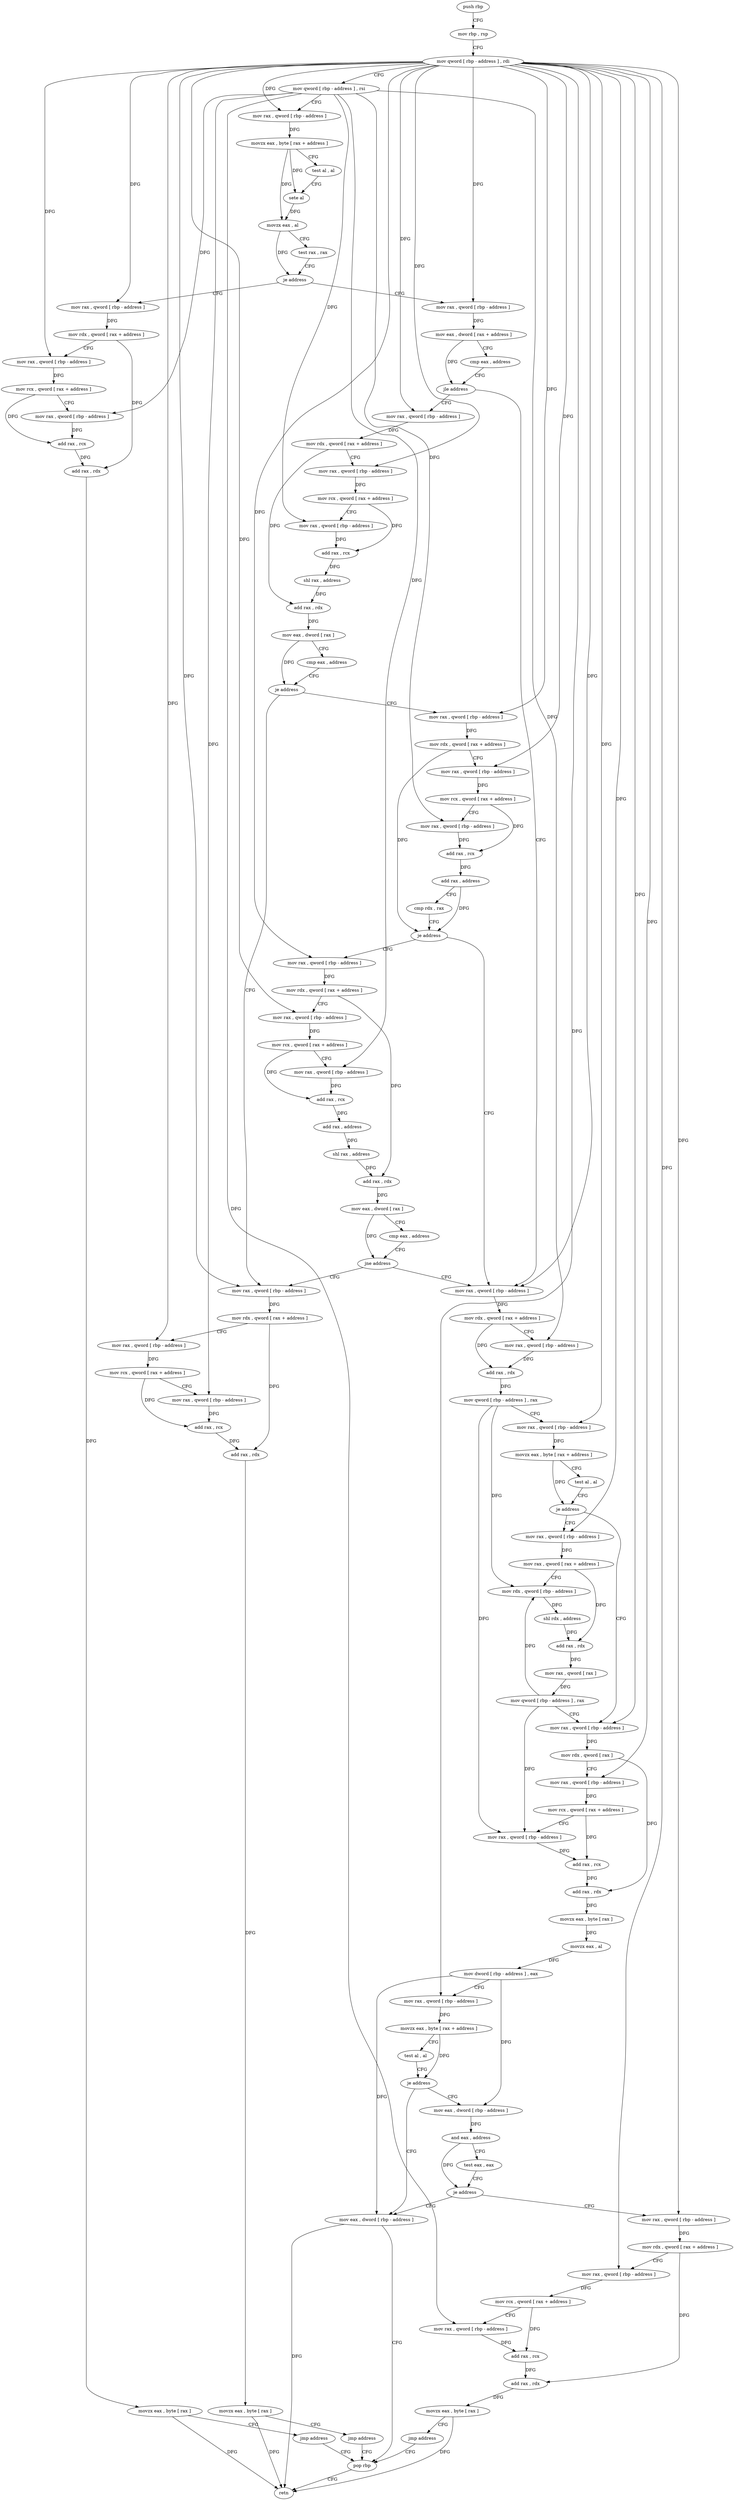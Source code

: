 digraph "func" {
"4374907" [label = "push rbp" ]
"4374908" [label = "mov rbp , rsp" ]
"4374911" [label = "mov qword [ rbp - address ] , rdi" ]
"4374915" [label = "mov qword [ rbp - address ] , rsi" ]
"4374919" [label = "mov rax , qword [ rbp - address ]" ]
"4374923" [label = "movzx eax , byte [ rax + address ]" ]
"4374930" [label = "test al , al" ]
"4374932" [label = "sete al" ]
"4374935" [label = "movzx eax , al" ]
"4374938" [label = "test rax , rax" ]
"4374941" [label = "je address" ]
"4374977" [label = "mov rax , qword [ rbp - address ]" ]
"4374943" [label = "mov rax , qword [ rbp - address ]" ]
"4374981" [label = "mov eax , dword [ rax + address ]" ]
"4374987" [label = "cmp eax , address" ]
"4374990" [label = "jle address" ]
"4375140" [label = "mov rax , qword [ rbp - address ]" ]
"4374996" [label = "mov rax , qword [ rbp - address ]" ]
"4374947" [label = "mov rdx , qword [ rax + address ]" ]
"4374951" [label = "mov rax , qword [ rbp - address ]" ]
"4374955" [label = "mov rcx , qword [ rax + address ]" ]
"4374959" [label = "mov rax , qword [ rbp - address ]" ]
"4374963" [label = "add rax , rcx" ]
"4374966" [label = "add rax , rdx" ]
"4374969" [label = "movzx eax , byte [ rax ]" ]
"4374972" [label = "jmp address" ]
"4375293" [label = "pop rbp" ]
"4375144" [label = "mov rdx , qword [ rax + address ]" ]
"4375148" [label = "mov rax , qword [ rbp - address ]" ]
"4375152" [label = "add rax , rdx" ]
"4375155" [label = "mov qword [ rbp - address ] , rax" ]
"4375159" [label = "mov rax , qword [ rbp - address ]" ]
"4375163" [label = "movzx eax , byte [ rax + address ]" ]
"4375170" [label = "test al , al" ]
"4375172" [label = "je address" ]
"4375200" [label = "mov rax , qword [ rbp - address ]" ]
"4375174" [label = "mov rax , qword [ rbp - address ]" ]
"4375000" [label = "mov rdx , qword [ rax + address ]" ]
"4375004" [label = "mov rax , qword [ rbp - address ]" ]
"4375008" [label = "mov rcx , qword [ rax + address ]" ]
"4375012" [label = "mov rax , qword [ rbp - address ]" ]
"4375016" [label = "add rax , rcx" ]
"4375019" [label = "shl rax , address" ]
"4375023" [label = "add rax , rdx" ]
"4375026" [label = "mov eax , dword [ rax ]" ]
"4375028" [label = "cmp eax , address" ]
"4375031" [label = "je address" ]
"4375106" [label = "mov rax , qword [ rbp - address ]" ]
"4375033" [label = "mov rax , qword [ rbp - address ]" ]
"4375294" [label = "retn" ]
"4375204" [label = "mov rdx , qword [ rax ]" ]
"4375207" [label = "mov rax , qword [ rbp - address ]" ]
"4375211" [label = "mov rcx , qword [ rax + address ]" ]
"4375215" [label = "mov rax , qword [ rbp - address ]" ]
"4375219" [label = "add rax , rcx" ]
"4375222" [label = "add rax , rdx" ]
"4375225" [label = "movzx eax , byte [ rax ]" ]
"4375228" [label = "movzx eax , al" ]
"4375231" [label = "mov dword [ rbp - address ] , eax" ]
"4375234" [label = "mov rax , qword [ rbp - address ]" ]
"4375238" [label = "movzx eax , byte [ rax + address ]" ]
"4375245" [label = "test al , al" ]
"4375247" [label = "je address" ]
"4375290" [label = "mov eax , dword [ rbp - address ]" ]
"4375249" [label = "mov eax , dword [ rbp - address ]" ]
"4375178" [label = "mov rax , qword [ rax + address ]" ]
"4375182" [label = "mov rdx , qword [ rbp - address ]" ]
"4375186" [label = "shl rdx , address" ]
"4375190" [label = "add rax , rdx" ]
"4375193" [label = "mov rax , qword [ rax ]" ]
"4375196" [label = "mov qword [ rbp - address ] , rax" ]
"4375110" [label = "mov rdx , qword [ rax + address ]" ]
"4375114" [label = "mov rax , qword [ rbp - address ]" ]
"4375118" [label = "mov rcx , qword [ rax + address ]" ]
"4375122" [label = "mov rax , qword [ rbp - address ]" ]
"4375126" [label = "add rax , rcx" ]
"4375129" [label = "add rax , rdx" ]
"4375132" [label = "movzx eax , byte [ rax ]" ]
"4375135" [label = "jmp address" ]
"4375037" [label = "mov rdx , qword [ rax + address ]" ]
"4375041" [label = "mov rax , qword [ rbp - address ]" ]
"4375045" [label = "mov rcx , qword [ rax + address ]" ]
"4375049" [label = "mov rax , qword [ rbp - address ]" ]
"4375053" [label = "add rax , rcx" ]
"4375056" [label = "add rax , address" ]
"4375060" [label = "cmp rdx , rax" ]
"4375063" [label = "je address" ]
"4375065" [label = "mov rax , qword [ rbp - address ]" ]
"4375252" [label = "and eax , address" ]
"4375255" [label = "test eax , eax" ]
"4375257" [label = "je address" ]
"4375259" [label = "mov rax , qword [ rbp - address ]" ]
"4375069" [label = "mov rdx , qword [ rax + address ]" ]
"4375073" [label = "mov rax , qword [ rbp - address ]" ]
"4375077" [label = "mov rcx , qword [ rax + address ]" ]
"4375081" [label = "mov rax , qword [ rbp - address ]" ]
"4375085" [label = "add rax , rcx" ]
"4375088" [label = "add rax , address" ]
"4375092" [label = "shl rax , address" ]
"4375096" [label = "add rax , rdx" ]
"4375099" [label = "mov eax , dword [ rax ]" ]
"4375101" [label = "cmp eax , address" ]
"4375104" [label = "jne address" ]
"4375263" [label = "mov rdx , qword [ rax + address ]" ]
"4375267" [label = "mov rax , qword [ rbp - address ]" ]
"4375271" [label = "mov rcx , qword [ rax + address ]" ]
"4375275" [label = "mov rax , qword [ rbp - address ]" ]
"4375279" [label = "add rax , rcx" ]
"4375282" [label = "add rax , rdx" ]
"4375285" [label = "movzx eax , byte [ rax ]" ]
"4375288" [label = "jmp address" ]
"4374907" -> "4374908" [ label = "CFG" ]
"4374908" -> "4374911" [ label = "CFG" ]
"4374911" -> "4374915" [ label = "CFG" ]
"4374911" -> "4374919" [ label = "DFG" ]
"4374911" -> "4374977" [ label = "DFG" ]
"4374911" -> "4374943" [ label = "DFG" ]
"4374911" -> "4374951" [ label = "DFG" ]
"4374911" -> "4375140" [ label = "DFG" ]
"4374911" -> "4375159" [ label = "DFG" ]
"4374911" -> "4374996" [ label = "DFG" ]
"4374911" -> "4375004" [ label = "DFG" ]
"4374911" -> "4375200" [ label = "DFG" ]
"4374911" -> "4375207" [ label = "DFG" ]
"4374911" -> "4375234" [ label = "DFG" ]
"4374911" -> "4375174" [ label = "DFG" ]
"4374911" -> "4375106" [ label = "DFG" ]
"4374911" -> "4375114" [ label = "DFG" ]
"4374911" -> "4375033" [ label = "DFG" ]
"4374911" -> "4375041" [ label = "DFG" ]
"4374911" -> "4375065" [ label = "DFG" ]
"4374911" -> "4375073" [ label = "DFG" ]
"4374911" -> "4375259" [ label = "DFG" ]
"4374911" -> "4375267" [ label = "DFG" ]
"4374915" -> "4374919" [ label = "CFG" ]
"4374915" -> "4374959" [ label = "DFG" ]
"4374915" -> "4375148" [ label = "DFG" ]
"4374915" -> "4375012" [ label = "DFG" ]
"4374915" -> "4375122" [ label = "DFG" ]
"4374915" -> "4375049" [ label = "DFG" ]
"4374915" -> "4375081" [ label = "DFG" ]
"4374915" -> "4375275" [ label = "DFG" ]
"4374919" -> "4374923" [ label = "DFG" ]
"4374923" -> "4374930" [ label = "CFG" ]
"4374923" -> "4374932" [ label = "DFG" ]
"4374923" -> "4374935" [ label = "DFG" ]
"4374930" -> "4374932" [ label = "CFG" ]
"4374932" -> "4374935" [ label = "DFG" ]
"4374935" -> "4374938" [ label = "CFG" ]
"4374935" -> "4374941" [ label = "DFG" ]
"4374938" -> "4374941" [ label = "CFG" ]
"4374941" -> "4374977" [ label = "CFG" ]
"4374941" -> "4374943" [ label = "CFG" ]
"4374977" -> "4374981" [ label = "DFG" ]
"4374943" -> "4374947" [ label = "DFG" ]
"4374981" -> "4374987" [ label = "CFG" ]
"4374981" -> "4374990" [ label = "DFG" ]
"4374987" -> "4374990" [ label = "CFG" ]
"4374990" -> "4375140" [ label = "CFG" ]
"4374990" -> "4374996" [ label = "CFG" ]
"4375140" -> "4375144" [ label = "DFG" ]
"4374996" -> "4375000" [ label = "DFG" ]
"4374947" -> "4374951" [ label = "CFG" ]
"4374947" -> "4374966" [ label = "DFG" ]
"4374951" -> "4374955" [ label = "DFG" ]
"4374955" -> "4374959" [ label = "CFG" ]
"4374955" -> "4374963" [ label = "DFG" ]
"4374959" -> "4374963" [ label = "DFG" ]
"4374963" -> "4374966" [ label = "DFG" ]
"4374966" -> "4374969" [ label = "DFG" ]
"4374969" -> "4374972" [ label = "CFG" ]
"4374969" -> "4375294" [ label = "DFG" ]
"4374972" -> "4375293" [ label = "CFG" ]
"4375293" -> "4375294" [ label = "CFG" ]
"4375144" -> "4375148" [ label = "CFG" ]
"4375144" -> "4375152" [ label = "DFG" ]
"4375148" -> "4375152" [ label = "DFG" ]
"4375152" -> "4375155" [ label = "DFG" ]
"4375155" -> "4375159" [ label = "CFG" ]
"4375155" -> "4375215" [ label = "DFG" ]
"4375155" -> "4375182" [ label = "DFG" ]
"4375159" -> "4375163" [ label = "DFG" ]
"4375163" -> "4375170" [ label = "CFG" ]
"4375163" -> "4375172" [ label = "DFG" ]
"4375170" -> "4375172" [ label = "CFG" ]
"4375172" -> "4375200" [ label = "CFG" ]
"4375172" -> "4375174" [ label = "CFG" ]
"4375200" -> "4375204" [ label = "DFG" ]
"4375174" -> "4375178" [ label = "DFG" ]
"4375000" -> "4375004" [ label = "CFG" ]
"4375000" -> "4375023" [ label = "DFG" ]
"4375004" -> "4375008" [ label = "DFG" ]
"4375008" -> "4375012" [ label = "CFG" ]
"4375008" -> "4375016" [ label = "DFG" ]
"4375012" -> "4375016" [ label = "DFG" ]
"4375016" -> "4375019" [ label = "DFG" ]
"4375019" -> "4375023" [ label = "DFG" ]
"4375023" -> "4375026" [ label = "DFG" ]
"4375026" -> "4375028" [ label = "CFG" ]
"4375026" -> "4375031" [ label = "DFG" ]
"4375028" -> "4375031" [ label = "CFG" ]
"4375031" -> "4375106" [ label = "CFG" ]
"4375031" -> "4375033" [ label = "CFG" ]
"4375106" -> "4375110" [ label = "DFG" ]
"4375033" -> "4375037" [ label = "DFG" ]
"4375204" -> "4375207" [ label = "CFG" ]
"4375204" -> "4375222" [ label = "DFG" ]
"4375207" -> "4375211" [ label = "DFG" ]
"4375211" -> "4375215" [ label = "CFG" ]
"4375211" -> "4375219" [ label = "DFG" ]
"4375215" -> "4375219" [ label = "DFG" ]
"4375219" -> "4375222" [ label = "DFG" ]
"4375222" -> "4375225" [ label = "DFG" ]
"4375225" -> "4375228" [ label = "DFG" ]
"4375228" -> "4375231" [ label = "DFG" ]
"4375231" -> "4375234" [ label = "CFG" ]
"4375231" -> "4375290" [ label = "DFG" ]
"4375231" -> "4375249" [ label = "DFG" ]
"4375234" -> "4375238" [ label = "DFG" ]
"4375238" -> "4375245" [ label = "CFG" ]
"4375238" -> "4375247" [ label = "DFG" ]
"4375245" -> "4375247" [ label = "CFG" ]
"4375247" -> "4375290" [ label = "CFG" ]
"4375247" -> "4375249" [ label = "CFG" ]
"4375290" -> "4375293" [ label = "CFG" ]
"4375290" -> "4375294" [ label = "DFG" ]
"4375249" -> "4375252" [ label = "DFG" ]
"4375178" -> "4375182" [ label = "CFG" ]
"4375178" -> "4375190" [ label = "DFG" ]
"4375182" -> "4375186" [ label = "DFG" ]
"4375186" -> "4375190" [ label = "DFG" ]
"4375190" -> "4375193" [ label = "DFG" ]
"4375193" -> "4375196" [ label = "DFG" ]
"4375196" -> "4375200" [ label = "CFG" ]
"4375196" -> "4375215" [ label = "DFG" ]
"4375196" -> "4375182" [ label = "DFG" ]
"4375110" -> "4375114" [ label = "CFG" ]
"4375110" -> "4375129" [ label = "DFG" ]
"4375114" -> "4375118" [ label = "DFG" ]
"4375118" -> "4375122" [ label = "CFG" ]
"4375118" -> "4375126" [ label = "DFG" ]
"4375122" -> "4375126" [ label = "DFG" ]
"4375126" -> "4375129" [ label = "DFG" ]
"4375129" -> "4375132" [ label = "DFG" ]
"4375132" -> "4375135" [ label = "CFG" ]
"4375132" -> "4375294" [ label = "DFG" ]
"4375135" -> "4375293" [ label = "CFG" ]
"4375037" -> "4375041" [ label = "CFG" ]
"4375037" -> "4375063" [ label = "DFG" ]
"4375041" -> "4375045" [ label = "DFG" ]
"4375045" -> "4375049" [ label = "CFG" ]
"4375045" -> "4375053" [ label = "DFG" ]
"4375049" -> "4375053" [ label = "DFG" ]
"4375053" -> "4375056" [ label = "DFG" ]
"4375056" -> "4375060" [ label = "CFG" ]
"4375056" -> "4375063" [ label = "DFG" ]
"4375060" -> "4375063" [ label = "CFG" ]
"4375063" -> "4375140" [ label = "CFG" ]
"4375063" -> "4375065" [ label = "CFG" ]
"4375065" -> "4375069" [ label = "DFG" ]
"4375252" -> "4375255" [ label = "CFG" ]
"4375252" -> "4375257" [ label = "DFG" ]
"4375255" -> "4375257" [ label = "CFG" ]
"4375257" -> "4375290" [ label = "CFG" ]
"4375257" -> "4375259" [ label = "CFG" ]
"4375259" -> "4375263" [ label = "DFG" ]
"4375069" -> "4375073" [ label = "CFG" ]
"4375069" -> "4375096" [ label = "DFG" ]
"4375073" -> "4375077" [ label = "DFG" ]
"4375077" -> "4375081" [ label = "CFG" ]
"4375077" -> "4375085" [ label = "DFG" ]
"4375081" -> "4375085" [ label = "DFG" ]
"4375085" -> "4375088" [ label = "DFG" ]
"4375088" -> "4375092" [ label = "DFG" ]
"4375092" -> "4375096" [ label = "DFG" ]
"4375096" -> "4375099" [ label = "DFG" ]
"4375099" -> "4375101" [ label = "CFG" ]
"4375099" -> "4375104" [ label = "DFG" ]
"4375101" -> "4375104" [ label = "CFG" ]
"4375104" -> "4375140" [ label = "CFG" ]
"4375104" -> "4375106" [ label = "CFG" ]
"4375263" -> "4375267" [ label = "CFG" ]
"4375263" -> "4375282" [ label = "DFG" ]
"4375267" -> "4375271" [ label = "DFG" ]
"4375271" -> "4375275" [ label = "CFG" ]
"4375271" -> "4375279" [ label = "DFG" ]
"4375275" -> "4375279" [ label = "DFG" ]
"4375279" -> "4375282" [ label = "DFG" ]
"4375282" -> "4375285" [ label = "DFG" ]
"4375285" -> "4375288" [ label = "CFG" ]
"4375285" -> "4375294" [ label = "DFG" ]
"4375288" -> "4375293" [ label = "CFG" ]
}
